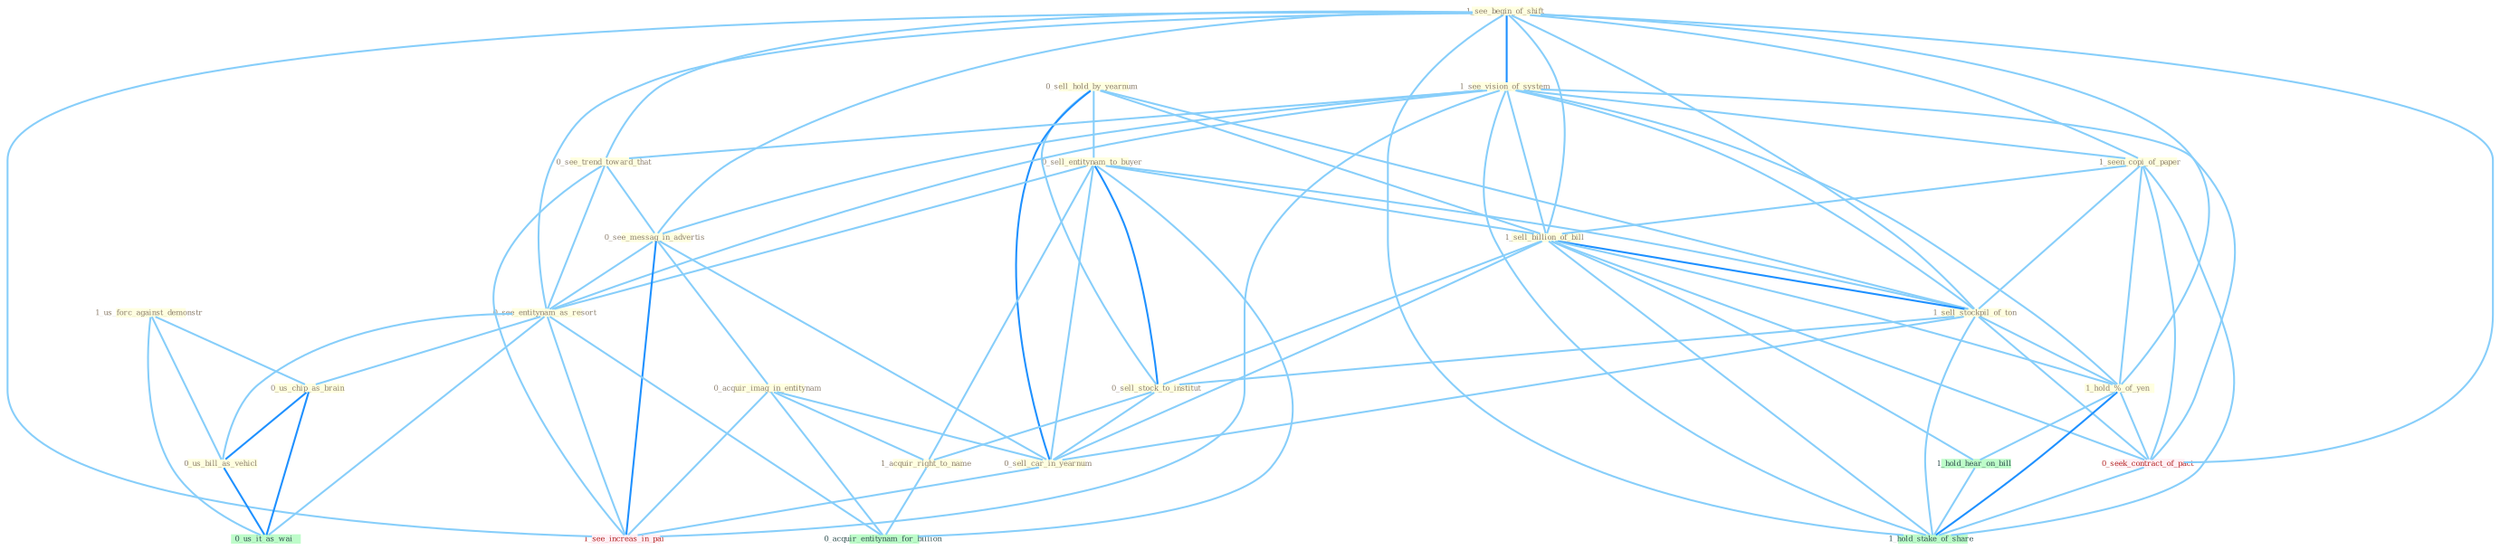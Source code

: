 Graph G{ 
    node
    [shape=polygon,style=filled,width=.5,height=.06,color="#BDFCC9",fixedsize=true,fontsize=4,
    fontcolor="#2f4f4f"];
    {node
    [color="#ffffe0", fontcolor="#8b7d6b"] "1_us_forc_against_demonstr " "0_sell_hold_by_yearnum " "1_see_begin_of_shift " "1_see_vision_of_system " "0_sell_entitynam_to_buyer " "0_see_trend_toward_that " "0_see_messag_in_advertis " "1_seen_copi_of_paper " "0_acquir_imag_in_entitynam " "1_sell_billion_of_bill " "0_see_entitynam_as_resort " "1_sell_stockpil_of_ton " "0_us_chip_as_brain " "0_us_bill_as_vehicl " "0_sell_stock_to_institut " "1_acquir_right_to_name " "1_hold_%_of_yen " "0_sell_car_in_yearnum "}
{node [color="#fff0f5", fontcolor="#b22222"] "0_seek_contract_of_pact " "1_see_increas_in_pai "}
edge [color="#B0E2FF"];

	"1_us_forc_against_demonstr " -- "0_us_chip_as_brain " [w="1", color="#87cefa" ];
	"1_us_forc_against_demonstr " -- "0_us_bill_as_vehicl " [w="1", color="#87cefa" ];
	"1_us_forc_against_demonstr " -- "0_us_it_as_wai " [w="1", color="#87cefa" ];
	"0_sell_hold_by_yearnum " -- "0_sell_entitynam_to_buyer " [w="1", color="#87cefa" ];
	"0_sell_hold_by_yearnum " -- "1_sell_billion_of_bill " [w="1", color="#87cefa" ];
	"0_sell_hold_by_yearnum " -- "1_sell_stockpil_of_ton " [w="1", color="#87cefa" ];
	"0_sell_hold_by_yearnum " -- "0_sell_stock_to_institut " [w="1", color="#87cefa" ];
	"0_sell_hold_by_yearnum " -- "0_sell_car_in_yearnum " [w="2", color="#1e90ff" , len=0.8];
	"1_see_begin_of_shift " -- "1_see_vision_of_system " [w="2", color="#1e90ff" , len=0.8];
	"1_see_begin_of_shift " -- "0_see_trend_toward_that " [w="1", color="#87cefa" ];
	"1_see_begin_of_shift " -- "0_see_messag_in_advertis " [w="1", color="#87cefa" ];
	"1_see_begin_of_shift " -- "1_seen_copi_of_paper " [w="1", color="#87cefa" ];
	"1_see_begin_of_shift " -- "1_sell_billion_of_bill " [w="1", color="#87cefa" ];
	"1_see_begin_of_shift " -- "0_see_entitynam_as_resort " [w="1", color="#87cefa" ];
	"1_see_begin_of_shift " -- "1_sell_stockpil_of_ton " [w="1", color="#87cefa" ];
	"1_see_begin_of_shift " -- "1_hold_%_of_yen " [w="1", color="#87cefa" ];
	"1_see_begin_of_shift " -- "0_seek_contract_of_pact " [w="1", color="#87cefa" ];
	"1_see_begin_of_shift " -- "1_see_increas_in_pai " [w="1", color="#87cefa" ];
	"1_see_begin_of_shift " -- "1_hold_stake_of_share " [w="1", color="#87cefa" ];
	"1_see_vision_of_system " -- "0_see_trend_toward_that " [w="1", color="#87cefa" ];
	"1_see_vision_of_system " -- "0_see_messag_in_advertis " [w="1", color="#87cefa" ];
	"1_see_vision_of_system " -- "1_seen_copi_of_paper " [w="1", color="#87cefa" ];
	"1_see_vision_of_system " -- "1_sell_billion_of_bill " [w="1", color="#87cefa" ];
	"1_see_vision_of_system " -- "0_see_entitynam_as_resort " [w="1", color="#87cefa" ];
	"1_see_vision_of_system " -- "1_sell_stockpil_of_ton " [w="1", color="#87cefa" ];
	"1_see_vision_of_system " -- "1_hold_%_of_yen " [w="1", color="#87cefa" ];
	"1_see_vision_of_system " -- "0_seek_contract_of_pact " [w="1", color="#87cefa" ];
	"1_see_vision_of_system " -- "1_see_increas_in_pai " [w="1", color="#87cefa" ];
	"1_see_vision_of_system " -- "1_hold_stake_of_share " [w="1", color="#87cefa" ];
	"0_sell_entitynam_to_buyer " -- "1_sell_billion_of_bill " [w="1", color="#87cefa" ];
	"0_sell_entitynam_to_buyer " -- "0_see_entitynam_as_resort " [w="1", color="#87cefa" ];
	"0_sell_entitynam_to_buyer " -- "1_sell_stockpil_of_ton " [w="1", color="#87cefa" ];
	"0_sell_entitynam_to_buyer " -- "0_sell_stock_to_institut " [w="2", color="#1e90ff" , len=0.8];
	"0_sell_entitynam_to_buyer " -- "1_acquir_right_to_name " [w="1", color="#87cefa" ];
	"0_sell_entitynam_to_buyer " -- "0_sell_car_in_yearnum " [w="1", color="#87cefa" ];
	"0_sell_entitynam_to_buyer " -- "0_acquir_entitynam_for_billion " [w="1", color="#87cefa" ];
	"0_see_trend_toward_that " -- "0_see_messag_in_advertis " [w="1", color="#87cefa" ];
	"0_see_trend_toward_that " -- "0_see_entitynam_as_resort " [w="1", color="#87cefa" ];
	"0_see_trend_toward_that " -- "1_see_increas_in_pai " [w="1", color="#87cefa" ];
	"0_see_messag_in_advertis " -- "0_acquir_imag_in_entitynam " [w="1", color="#87cefa" ];
	"0_see_messag_in_advertis " -- "0_see_entitynam_as_resort " [w="1", color="#87cefa" ];
	"0_see_messag_in_advertis " -- "0_sell_car_in_yearnum " [w="1", color="#87cefa" ];
	"0_see_messag_in_advertis " -- "1_see_increas_in_pai " [w="2", color="#1e90ff" , len=0.8];
	"1_seen_copi_of_paper " -- "1_sell_billion_of_bill " [w="1", color="#87cefa" ];
	"1_seen_copi_of_paper " -- "1_sell_stockpil_of_ton " [w="1", color="#87cefa" ];
	"1_seen_copi_of_paper " -- "1_hold_%_of_yen " [w="1", color="#87cefa" ];
	"1_seen_copi_of_paper " -- "0_seek_contract_of_pact " [w="1", color="#87cefa" ];
	"1_seen_copi_of_paper " -- "1_hold_stake_of_share " [w="1", color="#87cefa" ];
	"0_acquir_imag_in_entitynam " -- "1_acquir_right_to_name " [w="1", color="#87cefa" ];
	"0_acquir_imag_in_entitynam " -- "0_sell_car_in_yearnum " [w="1", color="#87cefa" ];
	"0_acquir_imag_in_entitynam " -- "0_acquir_entitynam_for_billion " [w="1", color="#87cefa" ];
	"0_acquir_imag_in_entitynam " -- "1_see_increas_in_pai " [w="1", color="#87cefa" ];
	"1_sell_billion_of_bill " -- "1_sell_stockpil_of_ton " [w="2", color="#1e90ff" , len=0.8];
	"1_sell_billion_of_bill " -- "0_sell_stock_to_institut " [w="1", color="#87cefa" ];
	"1_sell_billion_of_bill " -- "1_hold_%_of_yen " [w="1", color="#87cefa" ];
	"1_sell_billion_of_bill " -- "0_sell_car_in_yearnum " [w="1", color="#87cefa" ];
	"1_sell_billion_of_bill " -- "0_seek_contract_of_pact " [w="1", color="#87cefa" ];
	"1_sell_billion_of_bill " -- "1_hold_hear_on_bill " [w="1", color="#87cefa" ];
	"1_sell_billion_of_bill " -- "1_hold_stake_of_share " [w="1", color="#87cefa" ];
	"0_see_entitynam_as_resort " -- "0_us_chip_as_brain " [w="1", color="#87cefa" ];
	"0_see_entitynam_as_resort " -- "0_us_bill_as_vehicl " [w="1", color="#87cefa" ];
	"0_see_entitynam_as_resort " -- "0_us_it_as_wai " [w="1", color="#87cefa" ];
	"0_see_entitynam_as_resort " -- "0_acquir_entitynam_for_billion " [w="1", color="#87cefa" ];
	"0_see_entitynam_as_resort " -- "1_see_increas_in_pai " [w="1", color="#87cefa" ];
	"1_sell_stockpil_of_ton " -- "0_sell_stock_to_institut " [w="1", color="#87cefa" ];
	"1_sell_stockpil_of_ton " -- "1_hold_%_of_yen " [w="1", color="#87cefa" ];
	"1_sell_stockpil_of_ton " -- "0_sell_car_in_yearnum " [w="1", color="#87cefa" ];
	"1_sell_stockpil_of_ton " -- "0_seek_contract_of_pact " [w="1", color="#87cefa" ];
	"1_sell_stockpil_of_ton " -- "1_hold_stake_of_share " [w="1", color="#87cefa" ];
	"0_us_chip_as_brain " -- "0_us_bill_as_vehicl " [w="2", color="#1e90ff" , len=0.8];
	"0_us_chip_as_brain " -- "0_us_it_as_wai " [w="2", color="#1e90ff" , len=0.8];
	"0_us_bill_as_vehicl " -- "0_us_it_as_wai " [w="2", color="#1e90ff" , len=0.8];
	"0_sell_stock_to_institut " -- "1_acquir_right_to_name " [w="1", color="#87cefa" ];
	"0_sell_stock_to_institut " -- "0_sell_car_in_yearnum " [w="1", color="#87cefa" ];
	"1_acquir_right_to_name " -- "0_acquir_entitynam_for_billion " [w="1", color="#87cefa" ];
	"1_hold_%_of_yen " -- "0_seek_contract_of_pact " [w="1", color="#87cefa" ];
	"1_hold_%_of_yen " -- "1_hold_hear_on_bill " [w="1", color="#87cefa" ];
	"1_hold_%_of_yen " -- "1_hold_stake_of_share " [w="2", color="#1e90ff" , len=0.8];
	"0_sell_car_in_yearnum " -- "1_see_increas_in_pai " [w="1", color="#87cefa" ];
	"0_seek_contract_of_pact " -- "1_hold_stake_of_share " [w="1", color="#87cefa" ];
	"1_hold_hear_on_bill " -- "1_hold_stake_of_share " [w="1", color="#87cefa" ];
}